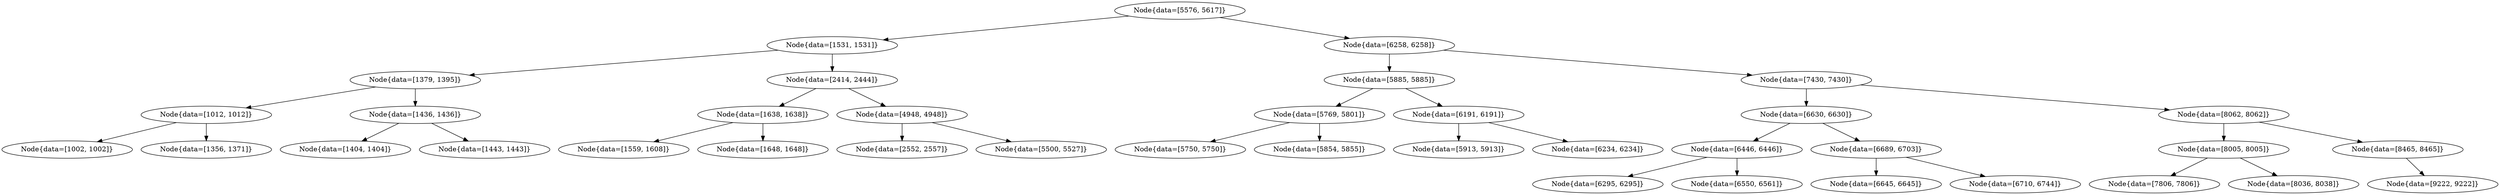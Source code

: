digraph G{
1497258319 [label="Node{data=[5576, 5617]}"]
1497258319 -> 975069095
975069095 [label="Node{data=[1531, 1531]}"]
975069095 -> 2020015678
2020015678 [label="Node{data=[1379, 1395]}"]
2020015678 -> 1234116451
1234116451 [label="Node{data=[1012, 1012]}"]
1234116451 -> 1649464124
1649464124 [label="Node{data=[1002, 1002]}"]
1234116451 -> 712723382
712723382 [label="Node{data=[1356, 1371]}"]
2020015678 -> 1705236425
1705236425 [label="Node{data=[1436, 1436]}"]
1705236425 -> 1416013849
1416013849 [label="Node{data=[1404, 1404]}"]
1705236425 -> 818628762
818628762 [label="Node{data=[1443, 1443]}"]
975069095 -> 1075676110
1075676110 [label="Node{data=[2414, 2444]}"]
1075676110 -> 997919131
997919131 [label="Node{data=[1638, 1638]}"]
997919131 -> 1522288781
1522288781 [label="Node{data=[1559, 1608]}"]
997919131 -> 819545304
819545304 [label="Node{data=[1648, 1648]}"]
1075676110 -> 477541118
477541118 [label="Node{data=[4948, 4948]}"]
477541118 -> 2141341498
2141341498 [label="Node{data=[2552, 2557]}"]
477541118 -> 1197641827
1197641827 [label="Node{data=[5500, 5527]}"]
1497258319 -> 1030218707
1030218707 [label="Node{data=[6258, 6258]}"]
1030218707 -> 347035587
347035587 [label="Node{data=[5885, 5885]}"]
347035587 -> 2035894779
2035894779 [label="Node{data=[5769, 5801]}"]
2035894779 -> 720060219
720060219 [label="Node{data=[5750, 5750]}"]
2035894779 -> 672147662
672147662 [label="Node{data=[5854, 5855]}"]
347035587 -> 1190097728
1190097728 [label="Node{data=[6191, 6191]}"]
1190097728 -> 1976233207
1976233207 [label="Node{data=[5913, 5913]}"]
1190097728 -> 103483282
103483282 [label="Node{data=[6234, 6234]}"]
1030218707 -> 802425281
802425281 [label="Node{data=[7430, 7430]}"]
802425281 -> 303831560
303831560 [label="Node{data=[6630, 6630]}"]
303831560 -> 806609384
806609384 [label="Node{data=[6446, 6446]}"]
806609384 -> 1851422703
1851422703 [label="Node{data=[6295, 6295]}"]
806609384 -> 1641017828
1641017828 [label="Node{data=[6550, 6561]}"]
303831560 -> 334592911
334592911 [label="Node{data=[6689, 6703]}"]
334592911 -> 1019397304
1019397304 [label="Node{data=[6645, 6645]}"]
334592911 -> 18491840
18491840 [label="Node{data=[6710, 6744]}"]
802425281 -> 532986070
532986070 [label="Node{data=[8062, 8062]}"]
532986070 -> 124880290
124880290 [label="Node{data=[8005, 8005]}"]
124880290 -> 767321840
767321840 [label="Node{data=[7806, 7806]}"]
124880290 -> 2100829870
2100829870 [label="Node{data=[8036, 8038]}"]
532986070 -> 1199573975
1199573975 [label="Node{data=[8465, 8465]}"]
1199573975 -> 1280821776
1280821776 [label="Node{data=[9222, 9222]}"]
}